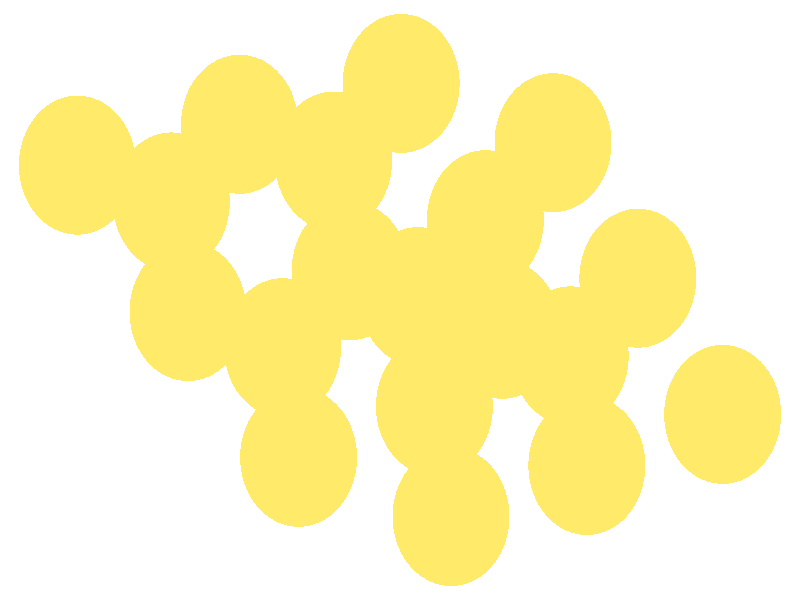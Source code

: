 #include "colors.inc"
#include "finish.inc"

global_settings {assumed_gamma 1 max_trace_level 6}
background {color White}
camera {orthographic
  right -13.96*x up 8.81*y
  direction 1.00*z
  location <0,0,50.00> look_at <0,0,0>}
light_source {<  2.00,   3.00,  40.00> color White
  area_light <0.70, 0, 0>, <0, 0.70, 0>, 3, 3
  adaptive 1 jitter}

#declare simple = finish {phong 0.7}
#declare pale = finish {ambient .5 diffuse .85 roughness .001 specular 0.200 }
#declare intermediate = finish {ambient 0.3 diffuse 0.6 specular 0.10 roughness 0.04 }
#declare vmd = finish {ambient .0 diffuse .65 phong 0.1 phong_size 40. specular 0.500 }
#declare jmol = finish {ambient .2 diffuse .6 specular 1 roughness .001 metallic}
#declare ase2 = finish {ambient 0.05 brilliance 3 diffuse 0.6 metallic specular 0.70 roughness 0.04 reflection 0.15}
#declare ase3 = finish {ambient .15 brilliance 2 diffuse .6 metallic specular 1. roughness .001 reflection .0}
#declare glass = finish {ambient .05 diffuse .3 specular 1. roughness .001}
#declare Rcell = 0.050;
#declare Rbond = 0.100;

#macro atom(LOC, R, COL, FIN)
  sphere{LOC, R texture{pigment{COL} finish{FIN}}}
#end
#macro constrain(LOC, R, COL, FIN)
union{torus{R, Rcell rotate 45*z texture{pigment{COL} finish{FIN}}}
      torus{R, Rcell rotate -45*z texture{pigment{COL} finish{FIN}}}
      translate LOC}
#end

atom(<  0.02,   3.18,  -2.38>, 1.02, rgb <1.00, 0.82, 0.14>, ase3) // #0 
atom(< -0.87,   0.43,  -2.38>, 1.02, rgb <1.00, 0.82, 0.14>, ase3) // #1 
atom(< -1.77,  -2.31,  -2.38>, 1.02, rgb <1.00, 0.82, 0.14>, ase3) // #2 
atom(<  2.67,   2.31,  -1.47>, 1.02, rgb <1.00, 0.82, 0.14>, ase3) // #3 
atom(<  1.78,  -0.43,  -1.47>, 1.02, rgb <1.00, 0.82, 0.14>, ase3) // #4 
atom(<  0.89,  -3.18,  -1.47>, 1.02, rgb <1.00, 0.82, 0.14>, ase3) // #5 
atom(< -2.80,   2.58,  -2.38>, 1.02, rgb <1.00, 0.82, 0.14>, ase3) // #6 
atom(< -3.70,  -0.17,  -2.38>, 1.02, rgb <1.00, 0.82, 0.14>, ase3) // #7 
atom(< -1.16,   2.04,  -4.75>, 1.02, rgb <1.00, 0.82, 0.14>, ase3) // #8 
atom(< -2.05,  -0.70,  -4.75>, 1.02, rgb <1.00, 0.82, 0.14>, ase3) // #9 
atom(<  1.49,   1.18,  -3.84>, 1.02, rgb <1.00, 0.82, 0.14>, ase3) // #10 
atom(<  0.60,  -1.56,  -3.84>, 1.02, rgb <1.00, 0.82, 0.14>, ase3) // #11 
atom(<  4.15,   0.32,  -2.94>, 1.02, rgb <1.00, 0.82, 0.14>, ase3) // #12 
atom(<  3.26,  -2.43,  -2.94>, 1.02, rgb <1.00, 0.82, 0.14>, ase3) // #13 
atom(<  4.15,   0.32,   0.00>, 1.02, rgb <1.00, 0.82, 0.14>, ase3) // #14 
atom(<  3.26,  -2.43,   0.00>, 1.02, rgb <1.00, 0.82, 0.14>, ase3) // #15 
atom(< -5.63,   1.98,  -2.38>, 1.02, rgb <1.00, 0.82, 0.14>, ase3) // #16 
atom(< -3.99,   1.44,  -4.75>, 1.02, rgb <1.00, 0.82, 0.14>, ase3) // #17 
atom(<  0.31,   0.05,  -6.22>, 1.02, rgb <1.00, 0.82, 0.14>, ase3) // #18 
atom(<  2.97,  -0.82,  -5.31>, 1.02, rgb <1.00, 0.82, 0.14>, ase3) // #19 
atom(<  5.63,  -1.68,  -1.47>, 1.02, rgb <1.00, 0.82, 0.14>, ase3) // #20 
